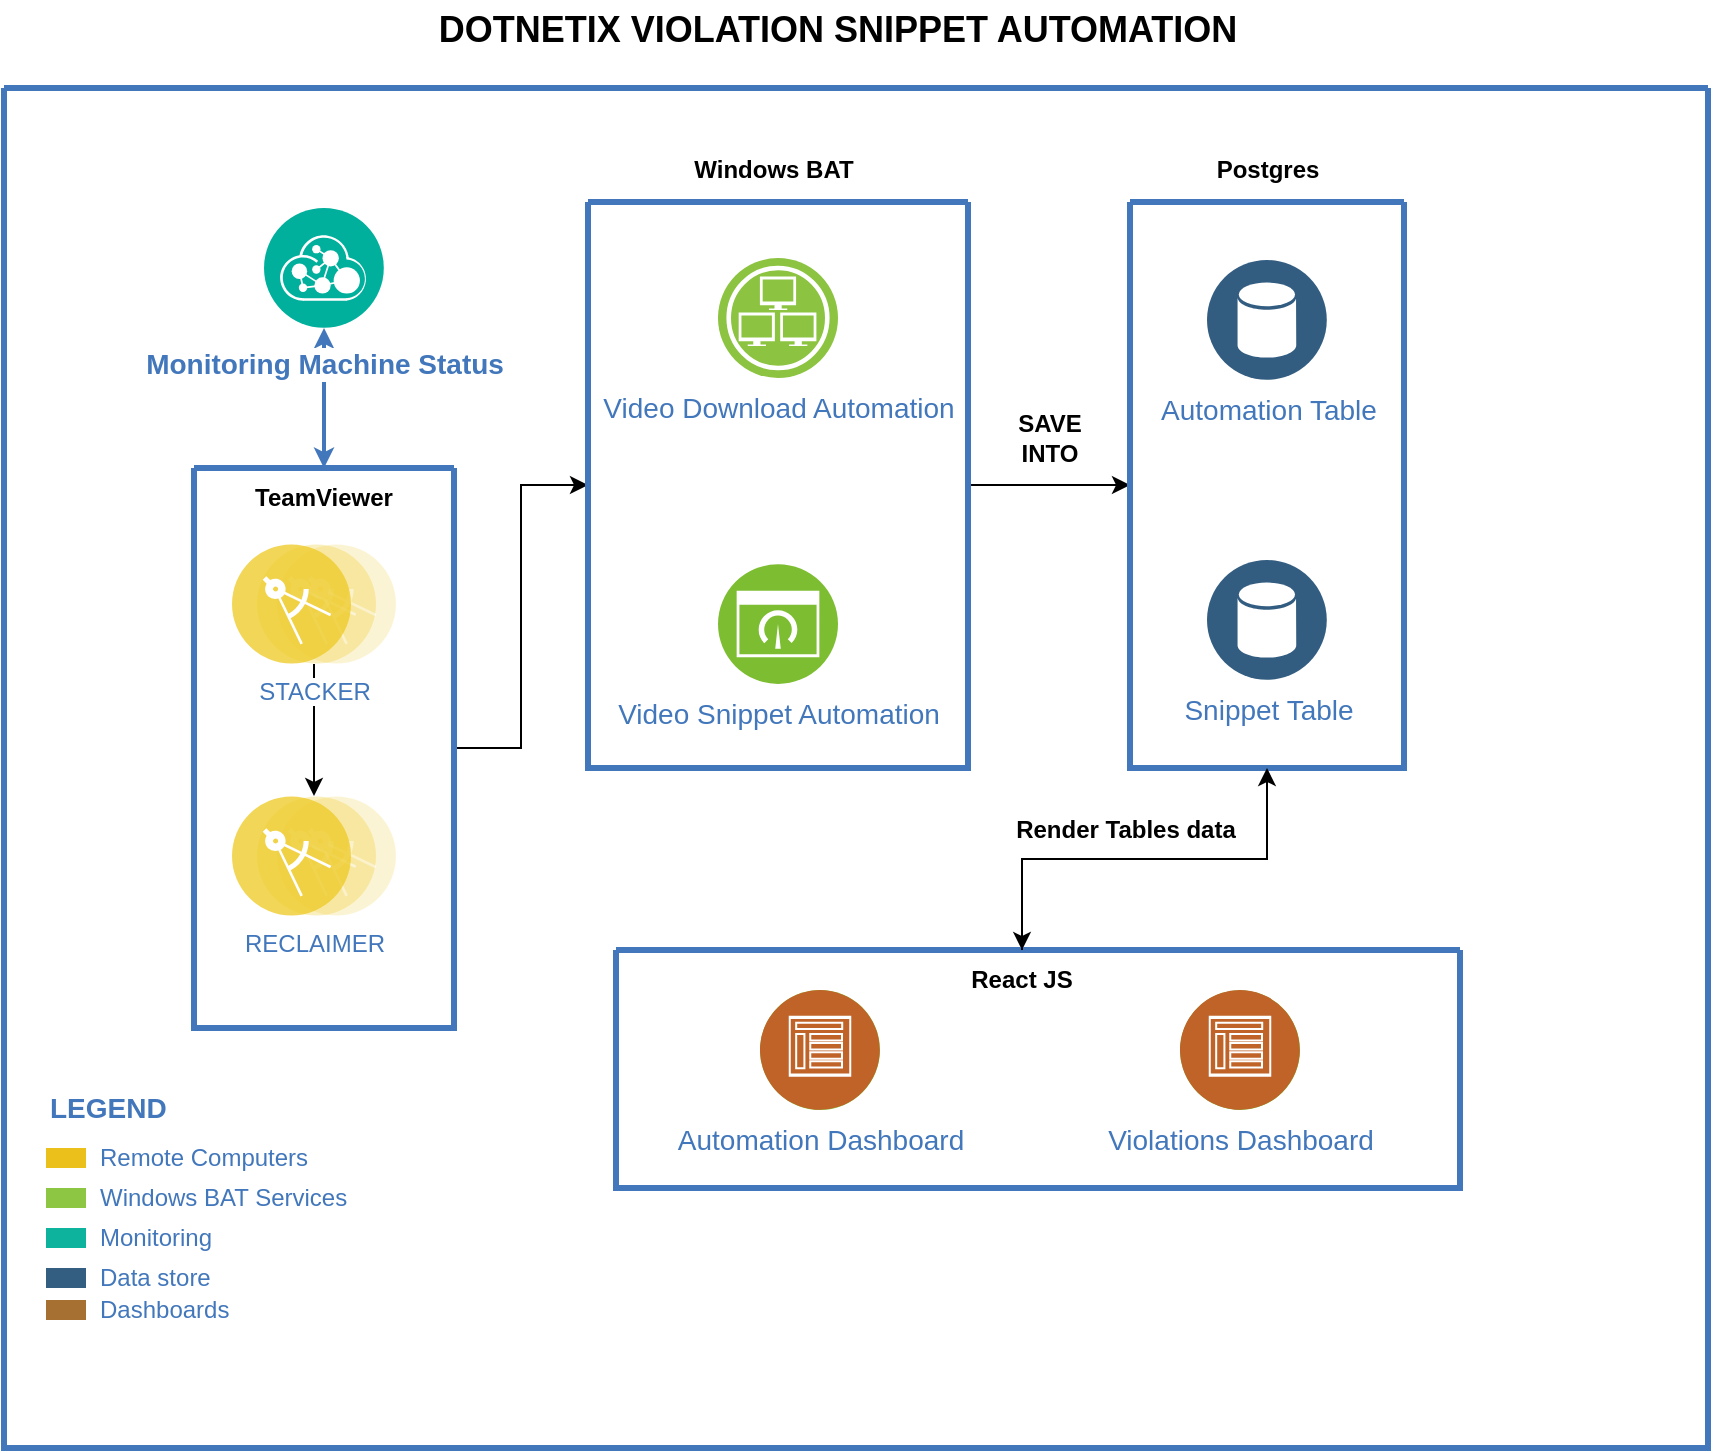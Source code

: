 <mxfile version="21.2.3" type="github">
  <diagram id="0d7cefc2-ccd6-e077-73ed-a8e48b0cddf6" name="Page-1">
    <mxGraphModel dx="1674" dy="751" grid="1" gridSize="10" guides="1" tooltips="1" connect="1" arrows="1" fold="1" page="1" pageScale="1" pageWidth="1169" pageHeight="827" background="none" math="0" shadow="0">
      <root>
        <mxCell id="0" />
        <mxCell id="1" parent="0" />
        <mxCell id="2" value="" style="swimlane;shadow=0;strokeColor=#4277BB;fillColor=#ffffff;fontColor=#4277BB;align=right;startSize=0;collapsible=0;strokeWidth=3;" parent="1" vertex="1">
          <mxGeometry x="178" y="74" width="852" height="680" as="geometry" />
        </mxCell>
        <mxCell id="104" style="edgeStyle=elbowEdgeStyle;rounded=0;elbow=vertical;html=1;labelBackgroundColor=#ffffff;startArrow=classic;startFill=1;startSize=4;endArrow=classic;endFill=1;endSize=4;jettySize=auto;orthogonalLoop=1;strokeColor=#4277BB;strokeWidth=2;fontSize=14;fontColor=#4277BB;" parent="2" source="76" target="28" edge="1">
          <mxGeometry relative="1" as="geometry">
            <mxPoint x="143" y="200" as="targetPoint" />
          </mxGeometry>
        </mxCell>
        <mxCell id="6" value="Remote Computers" style="rounded=0;html=1;shadow=0;labelBackgroundColor=none;strokeColor=none;strokeWidth=2;fillColor=#EBC01A;gradientColor=none;fontSize=12;fontColor=#4277BB;align=left;labelPosition=right;verticalLabelPosition=middle;verticalAlign=middle;spacingLeft=5;" parent="2" vertex="1">
          <mxGeometry x="21" y="530" width="20" height="10" as="geometry" />
        </mxCell>
        <mxCell id="7" value="Windows BAT Services" style="rounded=0;html=1;shadow=0;labelBackgroundColor=none;strokeColor=none;strokeWidth=2;fillColor=#8DC642;gradientColor=none;fontSize=12;fontColor=#4277BB;align=left;labelPosition=right;verticalLabelPosition=middle;verticalAlign=middle;spacingLeft=5;" parent="2" vertex="1">
          <mxGeometry x="21" y="550" width="20" height="10" as="geometry" />
        </mxCell>
        <mxCell id="8" value="Monitoring" style="rounded=0;html=1;shadow=0;labelBackgroundColor=none;strokeColor=none;strokeWidth=2;fillColor=#0DB39D;gradientColor=none;fontSize=12;fontColor=#4277BB;align=left;labelPosition=right;verticalLabelPosition=middle;verticalAlign=middle;spacingLeft=5;" parent="2" vertex="1">
          <mxGeometry x="21" y="570" width="20" height="10" as="geometry" />
        </mxCell>
        <mxCell id="9" value="Data store" style="rounded=0;html=1;shadow=0;labelBackgroundColor=none;strokeColor=none;strokeWidth=2;fillColor=#335D81;gradientColor=none;fontSize=12;fontColor=#4277BB;align=left;labelPosition=right;verticalLabelPosition=middle;verticalAlign=middle;spacingLeft=5;" parent="2" vertex="1">
          <mxGeometry x="21" y="590" width="20" height="10" as="geometry" />
        </mxCell>
        <mxCell id="13" value="LEGEND" style="text;html=1;align=left;verticalAlign=middle;fontColor=#4277BB;shadow=0;dashed=0;strokeColor=none;fillColor=none;labelBackgroundColor=none;fontStyle=1;fontSize=14;spacingLeft=0;" parent="2" vertex="1">
          <mxGeometry x="21" y="500" width="150" height="20" as="geometry" />
        </mxCell>
        <mxCell id="76" value="&lt;b&gt;Monitoring Machine Status&lt;/b&gt;" style="aspect=fixed;perimeter=ellipsePerimeter;html=1;align=center;shadow=0;dashed=0;image;image=img/lib/ibm/management/api_management.svg;rounded=1;labelBackgroundColor=#ffffff;strokeColor=#666666;strokeWidth=3;fillColor=#C2952D;gradientColor=none;fontSize=14;fontColor=#4277BB;spacingTop=3;" parent="2" vertex="1">
          <mxGeometry x="130" y="60" width="60" height="60" as="geometry" />
        </mxCell>
        <mxCell id="pKQ-vRgczbkSyERTjbj1-130" style="edgeStyle=orthogonalEdgeStyle;rounded=0;orthogonalLoop=1;jettySize=auto;html=1;entryX=0;entryY=0.5;entryDx=0;entryDy=0;" edge="1" parent="2" source="28" target="77">
          <mxGeometry relative="1" as="geometry" />
        </mxCell>
        <mxCell id="pKQ-vRgczbkSyERTjbj1-129" style="edgeStyle=orthogonalEdgeStyle;rounded=0;orthogonalLoop=1;jettySize=auto;html=1;entryX=0;entryY=0.5;entryDx=0;entryDy=0;" edge="1" parent="2" source="77" target="79">
          <mxGeometry relative="1" as="geometry" />
        </mxCell>
        <mxCell id="77" value="" style="swimlane;shadow=0;strokeColor=#4277BB;fillColor=#ffffff;fontColor=#4277BB;align=right;startSize=0;collapsible=0;strokeWidth=3;" parent="2" vertex="1">
          <mxGeometry x="292" y="57" width="190" height="283" as="geometry" />
        </mxCell>
        <mxCell id="85" value="Video Download Automation" style="aspect=fixed;perimeter=ellipsePerimeter;html=1;align=center;shadow=0;dashed=0;image;image=img/lib/ibm/infrastructure/infrastructure_services.svg;rounded=1;labelBackgroundColor=#ffffff;strokeColor=#666666;strokeWidth=3;fillColor=#C2952D;gradientColor=none;fontSize=14;fontColor=#4277BB;" parent="77" vertex="1">
          <mxGeometry x="65" y="28" width="60" height="60" as="geometry" />
        </mxCell>
        <mxCell id="86" value="Video Snippet Automation" style="aspect=fixed;perimeter=ellipsePerimeter;html=1;align=center;shadow=0;dashed=0;image;image=img/lib/ibm/infrastructure/dashboard.svg;rounded=1;labelBackgroundColor=#ffffff;strokeColor=#666666;strokeWidth=3;fillColor=#C2952D;gradientColor=none;fontSize=14;fontColor=#4277BB;" parent="77" vertex="1">
          <mxGeometry x="65" y="181" width="60" height="60" as="geometry" />
        </mxCell>
        <mxCell id="pKQ-vRgczbkSyERTjbj1-132" style="edgeStyle=orthogonalEdgeStyle;rounded=0;orthogonalLoop=1;jettySize=auto;html=1;exitX=0.5;exitY=1;exitDx=0;exitDy=0;entryX=0.5;entryY=0;entryDx=0;entryDy=0;" edge="1" parent="2" source="79" target="pKQ-vRgczbkSyERTjbj1-114">
          <mxGeometry relative="1" as="geometry" />
        </mxCell>
        <mxCell id="79" value="" style="swimlane;shadow=0;strokeColor=#4277BB;fillColor=#ffffff;fontColor=#4277BB;align=right;startSize=0;collapsible=0;strokeWidth=3;" parent="2" vertex="1">
          <mxGeometry x="563" y="57" width="137" height="283" as="geometry" />
        </mxCell>
        <mxCell id="pKQ-vRgczbkSyERTjbj1-108" value="Automation Table" style="aspect=fixed;perimeter=ellipsePerimeter;html=1;align=center;shadow=0;dashed=0;image;image=img/lib/ibm/data/data_services.svg;rounded=1;labelBackgroundColor=#ffffff;strokeColor=#666666;strokeWidth=3;fillColor=#C2952D;gradientColor=none;fontSize=14;fontColor=#4277BB;" vertex="1" parent="79">
          <mxGeometry x="38.5" y="29" width="60" height="60" as="geometry" />
        </mxCell>
        <mxCell id="pKQ-vRgczbkSyERTjbj1-109" value="Snippet Table" style="aspect=fixed;perimeter=ellipsePerimeter;html=1;align=center;shadow=0;dashed=0;image;image=img/lib/ibm/data/data_services.svg;rounded=1;labelBackgroundColor=#ffffff;strokeColor=#666666;strokeWidth=3;fillColor=#C2952D;gradientColor=none;fontSize=14;fontColor=#4277BB;" vertex="1" parent="79">
          <mxGeometry x="38.5" y="179" width="60" height="60" as="geometry" />
        </mxCell>
        <mxCell id="pKQ-vRgczbkSyERTjbj1-111" value="" style="swimlane;shadow=0;strokeColor=#4277BB;fillColor=#ffffff;fontColor=#4277BB;align=right;startSize=0;collapsible=0;strokeWidth=3;" vertex="1" parent="2">
          <mxGeometry x="306" y="431" width="422" height="119" as="geometry" />
        </mxCell>
        <mxCell id="pKQ-vRgczbkSyERTjbj1-112" value="Automation Dashboard" style="aspect=fixed;perimeter=ellipsePerimeter;html=1;align=center;shadow=0;dashed=0;image;image=img/lib/ibm/infrastructure/infrastructure_services.svg;rounded=1;labelBackgroundColor=#ffffff;strokeColor=#666666;strokeWidth=3;fillColor=#C2952D;gradientColor=none;fontSize=14;fontColor=#4277BB;" vertex="1" parent="pKQ-vRgczbkSyERTjbj1-111">
          <mxGeometry x="72" y="20" width="60" height="60" as="geometry" />
        </mxCell>
        <mxCell id="pKQ-vRgczbkSyERTjbj1-113" value="Violations Dashboard" style="aspect=fixed;perimeter=ellipsePerimeter;html=1;align=center;shadow=0;dashed=0;image;image=img/lib/ibm/infrastructure/dashboard.svg;rounded=1;labelBackgroundColor=#ffffff;strokeColor=#666666;strokeWidth=3;fillColor=#C2952D;gradientColor=none;fontSize=14;fontColor=#4277BB;" vertex="1" parent="pKQ-vRgczbkSyERTjbj1-111">
          <mxGeometry x="282" y="20" width="60" height="60" as="geometry" />
        </mxCell>
        <mxCell id="pKQ-vRgczbkSyERTjbj1-119" value="" style="image;aspect=fixed;perimeter=ellipsePerimeter;html=1;align=center;shadow=0;dashed=0;fontColor=#4277BB;labelBackgroundColor=default;fontSize=12;spacingTop=3;image=img/lib/ibm/social/communities.svg;" vertex="1" parent="pKQ-vRgczbkSyERTjbj1-111">
          <mxGeometry x="72" y="20" width="60" height="60" as="geometry" />
        </mxCell>
        <mxCell id="pKQ-vRgczbkSyERTjbj1-120" value="" style="image;aspect=fixed;perimeter=ellipsePerimeter;html=1;align=center;shadow=0;dashed=0;fontColor=#4277BB;labelBackgroundColor=default;fontSize=12;spacingTop=3;image=img/lib/ibm/social/communities.svg;" vertex="1" parent="pKQ-vRgczbkSyERTjbj1-111">
          <mxGeometry x="282" y="20" width="60" height="60" as="geometry" />
        </mxCell>
        <mxCell id="pKQ-vRgczbkSyERTjbj1-114" value="&lt;b&gt;React JS&lt;/b&gt;" style="text;strokeColor=none;align=center;fillColor=none;html=1;verticalAlign=middle;whiteSpace=wrap;rounded=0;" vertex="1" parent="pKQ-vRgczbkSyERTjbj1-111">
          <mxGeometry x="124" width="158" height="30" as="geometry" />
        </mxCell>
        <mxCell id="pKQ-vRgczbkSyERTjbj1-115" value="&lt;b&gt;Windows BAT&lt;/b&gt;" style="text;strokeColor=none;align=center;fillColor=none;html=1;verticalAlign=middle;whiteSpace=wrap;rounded=0;" vertex="1" parent="2">
          <mxGeometry x="306" y="26" width="158" height="30" as="geometry" />
        </mxCell>
        <mxCell id="pKQ-vRgczbkSyERTjbj1-116" value="&lt;b&gt;Postgres&lt;/b&gt;" style="text;strokeColor=none;align=center;fillColor=none;html=1;verticalAlign=middle;whiteSpace=wrap;rounded=0;" vertex="1" parent="2">
          <mxGeometry x="552.5" y="26" width="158" height="30" as="geometry" />
        </mxCell>
        <mxCell id="pKQ-vRgczbkSyERTjbj1-122" value="Dashboards" style="rounded=0;html=1;shadow=0;labelBackgroundColor=none;strokeColor=none;strokeWidth=2;fillColor=#A67032;gradientColor=none;fontSize=12;fontColor=#4277BB;align=left;labelPosition=right;verticalLabelPosition=middle;verticalAlign=middle;spacingLeft=5;" vertex="1" parent="2">
          <mxGeometry x="21" y="606" width="20" height="10" as="geometry" />
        </mxCell>
        <mxCell id="pKQ-vRgczbkSyERTjbj1-128" value="&lt;b&gt;SAVE INTO&lt;/b&gt;" style="text;strokeColor=none;align=center;fillColor=none;html=1;verticalAlign=middle;whiteSpace=wrap;rounded=0;" vertex="1" parent="2">
          <mxGeometry x="492.5" y="160" width="60" height="30" as="geometry" />
        </mxCell>
        <mxCell id="28" value="" style="swimlane;shadow=0;strokeColor=#4277BB;fillColor=#ffffff;fontColor=#4277BB;align=right;startSize=0;collapsible=0;strokeWidth=3;" parent="2" vertex="1">
          <mxGeometry x="95" y="190" width="130" height="280" as="geometry" />
        </mxCell>
        <mxCell id="pKQ-vRgczbkSyERTjbj1-106" value="" style="edgeStyle=orthogonalEdgeStyle;rounded=0;orthogonalLoop=1;jettySize=auto;html=1;" edge="1" parent="28" source="83" target="84">
          <mxGeometry relative="1" as="geometry" />
        </mxCell>
        <mxCell id="83" value="STACKER" style="aspect=fixed;perimeter=ellipsePerimeter;html=1;align=center;shadow=0;dashed=0;image;image=img/lib/ibm/applications/microservice.svg;labelBackgroundColor=#ffffff;strokeColor=#666666;strokeWidth=3;fillColor=#C2952D;gradientColor=none;fontSize=12;fontColor=#4277BB;" parent="28" vertex="1">
          <mxGeometry x="19" y="38" width="82" height="60" as="geometry" />
        </mxCell>
        <mxCell id="84" value="RECLAIMER" style="aspect=fixed;perimeter=ellipsePerimeter;html=1;align=center;shadow=0;dashed=0;image;image=img/lib/ibm/applications/microservice.svg;labelBackgroundColor=#ffffff;strokeColor=#666666;strokeWidth=3;fillColor=#C2952D;gradientColor=none;fontSize=12;fontColor=#4277BB;" parent="28" vertex="1">
          <mxGeometry x="19" y="164" width="82" height="60" as="geometry" />
        </mxCell>
        <mxCell id="pKQ-vRgczbkSyERTjbj1-117" value="&lt;b&gt;TeamViewer&lt;/b&gt;" style="text;strokeColor=none;align=center;fillColor=none;html=1;verticalAlign=middle;whiteSpace=wrap;rounded=0;" vertex="1" parent="28">
          <mxGeometry x="-14" width="158" height="30" as="geometry" />
        </mxCell>
        <mxCell id="pKQ-vRgczbkSyERTjbj1-131" value="&lt;b&gt;Render Tables data&lt;/b&gt;" style="text;strokeColor=none;align=center;fillColor=none;html=1;verticalAlign=middle;whiteSpace=wrap;rounded=0;" vertex="1" parent="2">
          <mxGeometry x="482" y="356" width="158" height="30" as="geometry" />
        </mxCell>
        <mxCell id="pKQ-vRgczbkSyERTjbj1-133" style="edgeStyle=orthogonalEdgeStyle;rounded=0;orthogonalLoop=1;jettySize=auto;html=1;exitX=0.5;exitY=0;exitDx=0;exitDy=0;entryX=0.5;entryY=1;entryDx=0;entryDy=0;" edge="1" parent="2" source="pKQ-vRgczbkSyERTjbj1-114" target="79">
          <mxGeometry relative="1" as="geometry" />
        </mxCell>
        <mxCell id="pKQ-vRgczbkSyERTjbj1-127" value="&lt;b&gt;&lt;font style=&quot;font-size: 18px;&quot;&gt;DOTNETIX VIOLATION SNIPPET AUTOMATION&lt;/font&gt;&lt;/b&gt;" style="text;strokeColor=none;align=center;fillColor=none;html=1;verticalAlign=middle;whiteSpace=wrap;rounded=0;" vertex="1" parent="1">
          <mxGeometry x="390" y="30" width="410" height="30" as="geometry" />
        </mxCell>
      </root>
    </mxGraphModel>
  </diagram>
</mxfile>
